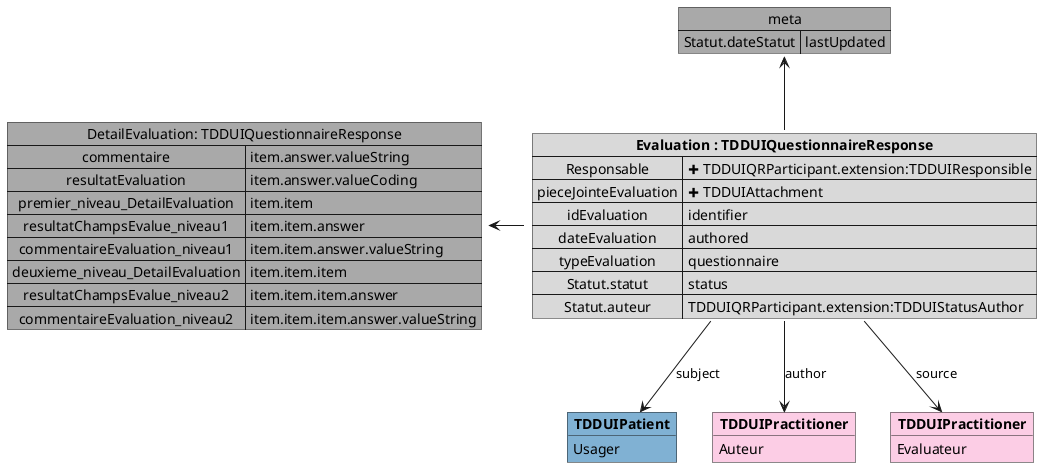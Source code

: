 @startuml

map "DetailEvaluation: TDDUIQuestionnaireResponse" as item #DarkGray {
    commentaire => item.answer.valueString
    resultatEvaluation => item.answer.valueCoding
    premier_niveau_DetailEvaluation => item.item
    resultatChampsEvalue_niveau1 => item.item.answer
    commentaireEvaluation_niveau1 => item.item.answer.valueString
    deuxieme_niveau_DetailEvaluation => item.item.item
    resultatChampsEvalue_niveau2 => item.item.item.answer
    commentaireEvaluation_niveau2 => item.item.item.answer.valueString
}

map "meta" as meta #DarkGray {
    Statut.dateStatut => lastUpdated
}

object "**TDDUIPatient**" as TDDUIPatient_subject #80b1d3 {
    Usager
}

object "**TDDUIPractitioner**" as TDDUIPractitioner_author #fccde5 {
    Auteur
}

object "**TDDUIPractitioner**" as TDDUIPractitioner_source #fccde5 {
    Evaluateur
}

map "**Evaluation : TDDUIQuestionnaireResponse**" as Evaluation #d9d9d9 {
    Responsable => <&plus> TDDUIQRParticipant.extension:TDDUIResponsible
    pieceJointeEvaluation => <&plus> TDDUIAttachment
    idEvaluation => identifier
    dateEvaluation => authored
    typeEvaluation => questionnaire
    Statut.statut  => status
    Statut.auteur => TDDUIQRParticipant.extension:TDDUIStatusAuthor
}

Evaluation -u-> meta
Evaluation -l-> item

Evaluation --> TDDUIPatient_subject : subject
Evaluation --> TDDUIPractitioner_author : author
Evaluation --> TDDUIPractitioner_source : source

@enduml
